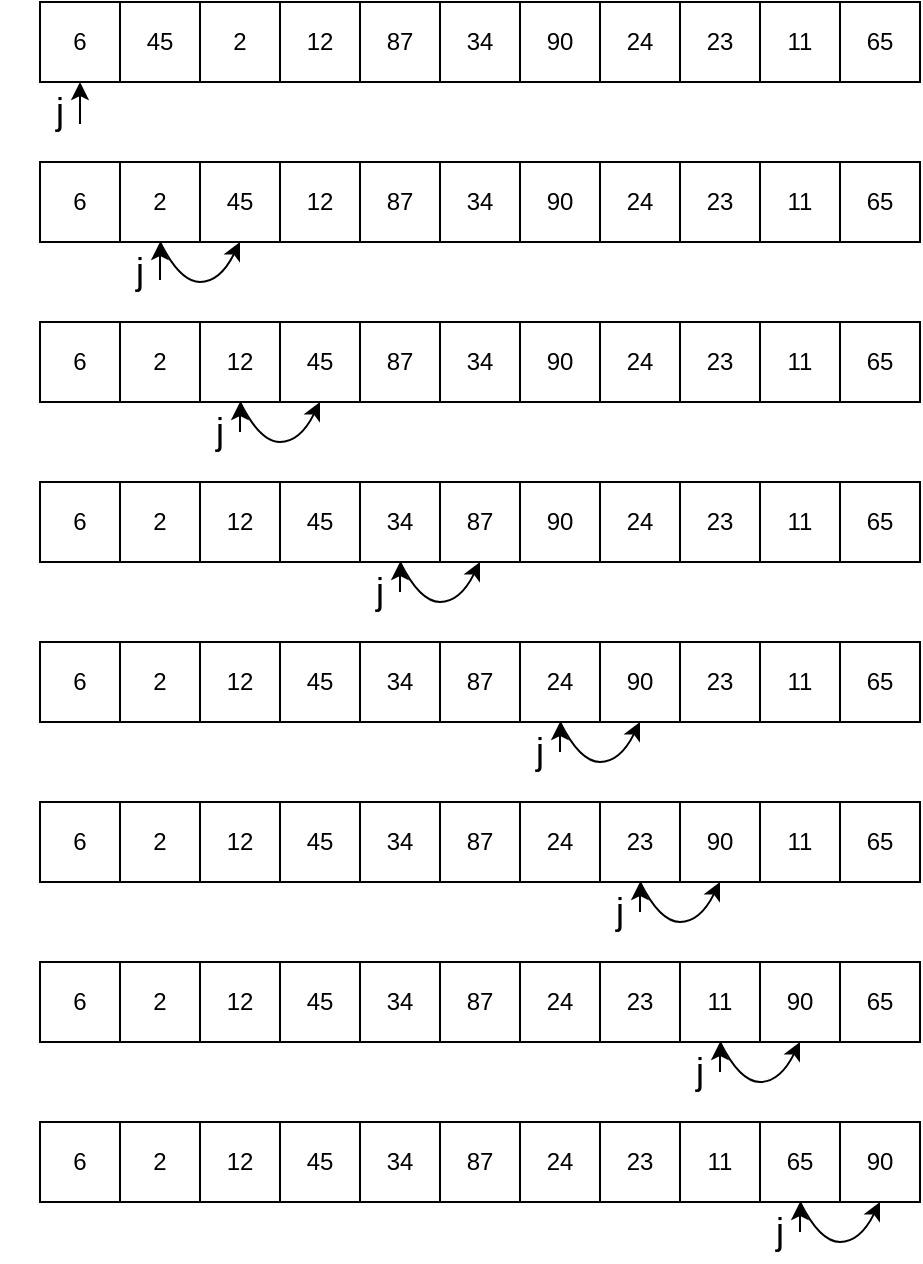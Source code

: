 <mxfile version="22.1.11" type="device">
  <diagram name="第 1 页" id="efOjo2NSJv9ou_Kd9kAT">
    <mxGraphModel dx="794" dy="519" grid="1" gridSize="10" guides="1" tooltips="1" connect="1" arrows="1" fold="1" page="1" pageScale="1" pageWidth="827" pageHeight="1169" math="0" shadow="0">
      <root>
        <mxCell id="0" />
        <mxCell id="1" parent="0" />
        <mxCell id="ma8efBDJHLA7c4171GIG-1" value="34" style="rounded=0;whiteSpace=wrap;html=1;fillColor=none;" vertex="1" parent="1">
          <mxGeometry x="120" y="200" width="440" height="40" as="geometry" />
        </mxCell>
        <mxCell id="ma8efBDJHLA7c4171GIG-2" value="6" style="rounded=0;whiteSpace=wrap;html=1;fillColor=none;" vertex="1" parent="1">
          <mxGeometry x="120" y="200" width="40" height="40" as="geometry" />
        </mxCell>
        <mxCell id="ma8efBDJHLA7c4171GIG-3" value="45" style="rounded=0;whiteSpace=wrap;html=1;fillColor=none;" vertex="1" parent="1">
          <mxGeometry x="160" y="200" width="40" height="40" as="geometry" />
        </mxCell>
        <mxCell id="ma8efBDJHLA7c4171GIG-4" value="2" style="rounded=0;whiteSpace=wrap;html=1;fillColor=none;" vertex="1" parent="1">
          <mxGeometry x="200" y="200" width="40" height="40" as="geometry" />
        </mxCell>
        <mxCell id="ma8efBDJHLA7c4171GIG-5" value="12" style="rounded=0;whiteSpace=wrap;html=1;fillColor=none;" vertex="1" parent="1">
          <mxGeometry x="240" y="200" width="40" height="40" as="geometry" />
        </mxCell>
        <mxCell id="ma8efBDJHLA7c4171GIG-6" value="87" style="rounded=0;whiteSpace=wrap;html=1;fillColor=none;" vertex="1" parent="1">
          <mxGeometry x="280" y="200" width="40" height="40" as="geometry" />
        </mxCell>
        <mxCell id="ma8efBDJHLA7c4171GIG-7" value="90" style="rounded=0;whiteSpace=wrap;html=1;fillColor=none;" vertex="1" parent="1">
          <mxGeometry x="360" y="200" width="40" height="40" as="geometry" />
        </mxCell>
        <mxCell id="ma8efBDJHLA7c4171GIG-8" value="23" style="rounded=0;whiteSpace=wrap;html=1;fillColor=none;" vertex="1" parent="1">
          <mxGeometry x="440" y="200" width="40" height="40" as="geometry" />
        </mxCell>
        <mxCell id="ma8efBDJHLA7c4171GIG-9" value="65" style="rounded=0;whiteSpace=wrap;html=1;fillColor=none;" vertex="1" parent="1">
          <mxGeometry x="520" y="200" width="40" height="40" as="geometry" />
        </mxCell>
        <mxCell id="ma8efBDJHLA7c4171GIG-10" value="24" style="rounded=0;whiteSpace=wrap;html=1;fillColor=none;" vertex="1" parent="1">
          <mxGeometry x="400" y="200" width="40" height="40" as="geometry" />
        </mxCell>
        <mxCell id="ma8efBDJHLA7c4171GIG-11" value="11" style="rounded=0;whiteSpace=wrap;html=1;fillColor=none;" vertex="1" parent="1">
          <mxGeometry x="480" y="200" width="40" height="40" as="geometry" />
        </mxCell>
        <mxCell id="ma8efBDJHLA7c4171GIG-14" style="edgeStyle=orthogonalEdgeStyle;rounded=0;orthogonalLoop=1;jettySize=auto;html=1;entryX=0.5;entryY=1;entryDx=0;entryDy=0;" edge="1" parent="1" target="ma8efBDJHLA7c4171GIG-2">
          <mxGeometry relative="1" as="geometry">
            <mxPoint x="140" y="261" as="sourcePoint" />
            <mxPoint x="180" y="268" as="targetPoint" />
          </mxGeometry>
        </mxCell>
        <mxCell id="ma8efBDJHLA7c4171GIG-15" value="&lt;font style=&quot;font-size: 18px;&quot;&gt;j&lt;/font&gt;" style="text;html=1;strokeColor=none;fillColor=none;align=center;verticalAlign=middle;whiteSpace=wrap;rounded=0;" vertex="1" parent="1">
          <mxGeometry x="100" y="240" width="60" height="30" as="geometry" />
        </mxCell>
        <mxCell id="ma8efBDJHLA7c4171GIG-16" value="34" style="rounded=0;whiteSpace=wrap;html=1;fillColor=none;" vertex="1" parent="1">
          <mxGeometry x="120" y="280" width="440" height="40" as="geometry" />
        </mxCell>
        <mxCell id="ma8efBDJHLA7c4171GIG-17" value="6" style="rounded=0;whiteSpace=wrap;html=1;fillColor=none;" vertex="1" parent="1">
          <mxGeometry x="120" y="280" width="40" height="40" as="geometry" />
        </mxCell>
        <mxCell id="ma8efBDJHLA7c4171GIG-18" value="2" style="rounded=0;whiteSpace=wrap;html=1;fillColor=none;" vertex="1" parent="1">
          <mxGeometry x="160" y="280" width="40" height="40" as="geometry" />
        </mxCell>
        <mxCell id="ma8efBDJHLA7c4171GIG-19" value="45" style="rounded=0;whiteSpace=wrap;html=1;fillColor=none;" vertex="1" parent="1">
          <mxGeometry x="200" y="280" width="40" height="40" as="geometry" />
        </mxCell>
        <mxCell id="ma8efBDJHLA7c4171GIG-20" value="12" style="rounded=0;whiteSpace=wrap;html=1;fillColor=none;" vertex="1" parent="1">
          <mxGeometry x="240" y="280" width="40" height="40" as="geometry" />
        </mxCell>
        <mxCell id="ma8efBDJHLA7c4171GIG-21" value="87" style="rounded=0;whiteSpace=wrap;html=1;fillColor=none;" vertex="1" parent="1">
          <mxGeometry x="280" y="280" width="40" height="40" as="geometry" />
        </mxCell>
        <mxCell id="ma8efBDJHLA7c4171GIG-22" value="90" style="rounded=0;whiteSpace=wrap;html=1;fillColor=none;" vertex="1" parent="1">
          <mxGeometry x="360" y="280" width="40" height="40" as="geometry" />
        </mxCell>
        <mxCell id="ma8efBDJHLA7c4171GIG-23" value="23" style="rounded=0;whiteSpace=wrap;html=1;fillColor=none;" vertex="1" parent="1">
          <mxGeometry x="440" y="280" width="40" height="40" as="geometry" />
        </mxCell>
        <mxCell id="ma8efBDJHLA7c4171GIG-24" value="65" style="rounded=0;whiteSpace=wrap;html=1;fillColor=none;" vertex="1" parent="1">
          <mxGeometry x="520" y="280" width="40" height="40" as="geometry" />
        </mxCell>
        <mxCell id="ma8efBDJHLA7c4171GIG-25" value="24" style="rounded=0;whiteSpace=wrap;html=1;fillColor=none;" vertex="1" parent="1">
          <mxGeometry x="400" y="280" width="40" height="40" as="geometry" />
        </mxCell>
        <mxCell id="ma8efBDJHLA7c4171GIG-26" value="11" style="rounded=0;whiteSpace=wrap;html=1;fillColor=none;" vertex="1" parent="1">
          <mxGeometry x="480" y="280" width="40" height="40" as="geometry" />
        </mxCell>
        <mxCell id="ma8efBDJHLA7c4171GIG-29" value="" style="endArrow=classic;html=1;rounded=0;entryX=0.5;entryY=1;entryDx=0;entryDy=0;" edge="1" parent="1" target="ma8efBDJHLA7c4171GIG-18">
          <mxGeometry width="50" height="50" relative="1" as="geometry">
            <mxPoint x="180" y="339" as="sourcePoint" />
            <mxPoint x="430" y="220" as="targetPoint" />
          </mxGeometry>
        </mxCell>
        <mxCell id="ma8efBDJHLA7c4171GIG-30" value="&lt;font style=&quot;font-size: 18px;&quot;&gt;j&lt;/font&gt;" style="text;html=1;strokeColor=none;fillColor=none;align=center;verticalAlign=middle;whiteSpace=wrap;rounded=0;" vertex="1" parent="1">
          <mxGeometry x="160" y="320" width="20" height="30" as="geometry" />
        </mxCell>
        <mxCell id="ma8efBDJHLA7c4171GIG-36" value="" style="curved=1;endArrow=classic;html=1;rounded=0;exitX=0.5;exitY=1;exitDx=0;exitDy=0;entryX=0.5;entryY=1;entryDx=0;entryDy=0;" edge="1" parent="1" source="ma8efBDJHLA7c4171GIG-18" target="ma8efBDJHLA7c4171GIG-19">
          <mxGeometry width="50" height="50" relative="1" as="geometry">
            <mxPoint x="270" y="340" as="sourcePoint" />
            <mxPoint x="430" y="250" as="targetPoint" />
            <Array as="points">
              <mxPoint x="190" y="340" />
              <mxPoint x="210" y="340" />
            </Array>
          </mxGeometry>
        </mxCell>
        <mxCell id="ma8efBDJHLA7c4171GIG-38" value="34" style="rounded=0;whiteSpace=wrap;html=1;fillColor=none;" vertex="1" parent="1">
          <mxGeometry x="120" y="360" width="440" height="40" as="geometry" />
        </mxCell>
        <mxCell id="ma8efBDJHLA7c4171GIG-39" value="6" style="rounded=0;whiteSpace=wrap;html=1;fillColor=none;" vertex="1" parent="1">
          <mxGeometry x="120" y="360" width="40" height="40" as="geometry" />
        </mxCell>
        <mxCell id="ma8efBDJHLA7c4171GIG-40" value="2" style="rounded=0;whiteSpace=wrap;html=1;fillColor=none;" vertex="1" parent="1">
          <mxGeometry x="160" y="360" width="40" height="40" as="geometry" />
        </mxCell>
        <mxCell id="ma8efBDJHLA7c4171GIG-41" value="12" style="rounded=0;whiteSpace=wrap;html=1;fillColor=none;" vertex="1" parent="1">
          <mxGeometry x="200" y="360" width="40" height="40" as="geometry" />
        </mxCell>
        <mxCell id="ma8efBDJHLA7c4171GIG-42" value="45" style="rounded=0;whiteSpace=wrap;html=1;fillColor=none;" vertex="1" parent="1">
          <mxGeometry x="240" y="360" width="40" height="40" as="geometry" />
        </mxCell>
        <mxCell id="ma8efBDJHLA7c4171GIG-43" value="87" style="rounded=0;whiteSpace=wrap;html=1;fillColor=none;" vertex="1" parent="1">
          <mxGeometry x="280" y="360" width="40" height="40" as="geometry" />
        </mxCell>
        <mxCell id="ma8efBDJHLA7c4171GIG-44" value="90" style="rounded=0;whiteSpace=wrap;html=1;fillColor=none;" vertex="1" parent="1">
          <mxGeometry x="360" y="360" width="40" height="40" as="geometry" />
        </mxCell>
        <mxCell id="ma8efBDJHLA7c4171GIG-45" value="23" style="rounded=0;whiteSpace=wrap;html=1;fillColor=none;" vertex="1" parent="1">
          <mxGeometry x="440" y="360" width="40" height="40" as="geometry" />
        </mxCell>
        <mxCell id="ma8efBDJHLA7c4171GIG-46" value="65" style="rounded=0;whiteSpace=wrap;html=1;fillColor=none;" vertex="1" parent="1">
          <mxGeometry x="520" y="360" width="40" height="40" as="geometry" />
        </mxCell>
        <mxCell id="ma8efBDJHLA7c4171GIG-47" value="24" style="rounded=0;whiteSpace=wrap;html=1;fillColor=none;" vertex="1" parent="1">
          <mxGeometry x="400" y="360" width="40" height="40" as="geometry" />
        </mxCell>
        <mxCell id="ma8efBDJHLA7c4171GIG-48" value="11" style="rounded=0;whiteSpace=wrap;html=1;fillColor=none;" vertex="1" parent="1">
          <mxGeometry x="480" y="360" width="40" height="40" as="geometry" />
        </mxCell>
        <mxCell id="ma8efBDJHLA7c4171GIG-49" value="" style="endArrow=classic;html=1;rounded=0;entryX=1;entryY=0;entryDx=0;entryDy=0;exitX=1;exitY=0.5;exitDx=0;exitDy=0;" edge="1" parent="1" target="ma8efBDJHLA7c4171GIG-50" source="ma8efBDJHLA7c4171GIG-50">
          <mxGeometry width="50" height="50" relative="1" as="geometry">
            <mxPoint x="180" y="419" as="sourcePoint" />
            <mxPoint x="430" y="300" as="targetPoint" />
          </mxGeometry>
        </mxCell>
        <mxCell id="ma8efBDJHLA7c4171GIG-50" value="&lt;font style=&quot;font-size: 18px;&quot;&gt;j&lt;/font&gt;" style="text;html=1;strokeColor=none;fillColor=none;align=center;verticalAlign=middle;whiteSpace=wrap;rounded=0;" vertex="1" parent="1">
          <mxGeometry x="200" y="400" width="20" height="30" as="geometry" />
        </mxCell>
        <mxCell id="ma8efBDJHLA7c4171GIG-51" value="" style="curved=1;endArrow=classic;html=1;rounded=0;exitX=0.5;exitY=1;exitDx=0;exitDy=0;entryX=0.5;entryY=1;entryDx=0;entryDy=0;" edge="1" parent="1" source="ma8efBDJHLA7c4171GIG-41" target="ma8efBDJHLA7c4171GIG-42">
          <mxGeometry width="50" height="50" relative="1" as="geometry">
            <mxPoint x="270" y="420" as="sourcePoint" />
            <mxPoint x="430" y="330" as="targetPoint" />
            <Array as="points">
              <mxPoint x="230" y="420" />
              <mxPoint x="250" y="420" />
            </Array>
          </mxGeometry>
        </mxCell>
        <mxCell id="ma8efBDJHLA7c4171GIG-52" value="87" style="rounded=0;whiteSpace=wrap;html=1;fillColor=none;" vertex="1" parent="1">
          <mxGeometry x="120" y="440" width="440" height="40" as="geometry" />
        </mxCell>
        <mxCell id="ma8efBDJHLA7c4171GIG-53" value="6" style="rounded=0;whiteSpace=wrap;html=1;fillColor=none;" vertex="1" parent="1">
          <mxGeometry x="120" y="440" width="40" height="40" as="geometry" />
        </mxCell>
        <mxCell id="ma8efBDJHLA7c4171GIG-54" value="2" style="rounded=0;whiteSpace=wrap;html=1;fillColor=none;" vertex="1" parent="1">
          <mxGeometry x="160" y="440" width="40" height="40" as="geometry" />
        </mxCell>
        <mxCell id="ma8efBDJHLA7c4171GIG-55" value="12" style="rounded=0;whiteSpace=wrap;html=1;fillColor=none;" vertex="1" parent="1">
          <mxGeometry x="200" y="440" width="40" height="40" as="geometry" />
        </mxCell>
        <mxCell id="ma8efBDJHLA7c4171GIG-56" value="45" style="rounded=0;whiteSpace=wrap;html=1;fillColor=none;" vertex="1" parent="1">
          <mxGeometry x="240" y="440" width="40" height="40" as="geometry" />
        </mxCell>
        <mxCell id="ma8efBDJHLA7c4171GIG-57" value="34" style="rounded=0;whiteSpace=wrap;html=1;fillColor=none;" vertex="1" parent="1">
          <mxGeometry x="280" y="440" width="40" height="40" as="geometry" />
        </mxCell>
        <mxCell id="ma8efBDJHLA7c4171GIG-58" value="90" style="rounded=0;whiteSpace=wrap;html=1;fillColor=none;" vertex="1" parent="1">
          <mxGeometry x="360" y="440" width="40" height="40" as="geometry" />
        </mxCell>
        <mxCell id="ma8efBDJHLA7c4171GIG-59" value="23" style="rounded=0;whiteSpace=wrap;html=1;fillColor=none;" vertex="1" parent="1">
          <mxGeometry x="440" y="440" width="40" height="40" as="geometry" />
        </mxCell>
        <mxCell id="ma8efBDJHLA7c4171GIG-60" value="65" style="rounded=0;whiteSpace=wrap;html=1;fillColor=none;" vertex="1" parent="1">
          <mxGeometry x="520" y="440" width="40" height="40" as="geometry" />
        </mxCell>
        <mxCell id="ma8efBDJHLA7c4171GIG-61" value="24" style="rounded=0;whiteSpace=wrap;html=1;fillColor=none;" vertex="1" parent="1">
          <mxGeometry x="400" y="440" width="40" height="40" as="geometry" />
        </mxCell>
        <mxCell id="ma8efBDJHLA7c4171GIG-62" value="11" style="rounded=0;whiteSpace=wrap;html=1;fillColor=none;" vertex="1" parent="1">
          <mxGeometry x="480" y="440" width="40" height="40" as="geometry" />
        </mxCell>
        <mxCell id="ma8efBDJHLA7c4171GIG-63" value="" style="endArrow=classic;html=1;rounded=0;entryX=1;entryY=0;entryDx=0;entryDy=0;exitX=1;exitY=0.5;exitDx=0;exitDy=0;" edge="1" parent="1" source="ma8efBDJHLA7c4171GIG-64" target="ma8efBDJHLA7c4171GIG-64">
          <mxGeometry width="50" height="50" relative="1" as="geometry">
            <mxPoint x="180" y="499" as="sourcePoint" />
            <mxPoint x="430" y="380" as="targetPoint" />
          </mxGeometry>
        </mxCell>
        <mxCell id="ma8efBDJHLA7c4171GIG-64" value="&lt;font style=&quot;font-size: 18px;&quot;&gt;j&lt;/font&gt;" style="text;html=1;strokeColor=none;fillColor=none;align=center;verticalAlign=middle;whiteSpace=wrap;rounded=0;" vertex="1" parent="1">
          <mxGeometry x="280" y="480" width="20" height="30" as="geometry" />
        </mxCell>
        <mxCell id="ma8efBDJHLA7c4171GIG-65" value="" style="curved=1;endArrow=classic;html=1;rounded=0;exitX=0.5;exitY=1;exitDx=0;exitDy=0;entryX=0.5;entryY=1;entryDx=0;entryDy=0;" edge="1" parent="1" source="ma8efBDJHLA7c4171GIG-57" target="ma8efBDJHLA7c4171GIG-52">
          <mxGeometry width="50" height="50" relative="1" as="geometry">
            <mxPoint x="270" y="500" as="sourcePoint" />
            <mxPoint x="430" y="410" as="targetPoint" />
            <Array as="points">
              <mxPoint x="310" y="500" />
              <mxPoint x="330" y="500" />
            </Array>
          </mxGeometry>
        </mxCell>
        <mxCell id="ma8efBDJHLA7c4171GIG-67" value="87" style="rounded=0;whiteSpace=wrap;html=1;fillColor=none;" vertex="1" parent="1">
          <mxGeometry x="120" y="520" width="440" height="40" as="geometry" />
        </mxCell>
        <mxCell id="ma8efBDJHLA7c4171GIG-68" value="6" style="rounded=0;whiteSpace=wrap;html=1;fillColor=none;" vertex="1" parent="1">
          <mxGeometry x="120" y="520" width="40" height="40" as="geometry" />
        </mxCell>
        <mxCell id="ma8efBDJHLA7c4171GIG-69" value="2" style="rounded=0;whiteSpace=wrap;html=1;fillColor=none;" vertex="1" parent="1">
          <mxGeometry x="160" y="520" width="40" height="40" as="geometry" />
        </mxCell>
        <mxCell id="ma8efBDJHLA7c4171GIG-70" value="12" style="rounded=0;whiteSpace=wrap;html=1;fillColor=none;" vertex="1" parent="1">
          <mxGeometry x="200" y="520" width="40" height="40" as="geometry" />
        </mxCell>
        <mxCell id="ma8efBDJHLA7c4171GIG-71" value="45" style="rounded=0;whiteSpace=wrap;html=1;fillColor=none;" vertex="1" parent="1">
          <mxGeometry x="240" y="520" width="40" height="40" as="geometry" />
        </mxCell>
        <mxCell id="ma8efBDJHLA7c4171GIG-72" value="34" style="rounded=0;whiteSpace=wrap;html=1;fillColor=none;" vertex="1" parent="1">
          <mxGeometry x="280" y="520" width="40" height="40" as="geometry" />
        </mxCell>
        <mxCell id="ma8efBDJHLA7c4171GIG-73" value="24" style="rounded=0;whiteSpace=wrap;html=1;fillColor=none;" vertex="1" parent="1">
          <mxGeometry x="360" y="520" width="40" height="40" as="geometry" />
        </mxCell>
        <mxCell id="ma8efBDJHLA7c4171GIG-74" value="23" style="rounded=0;whiteSpace=wrap;html=1;fillColor=none;" vertex="1" parent="1">
          <mxGeometry x="440" y="520" width="40" height="40" as="geometry" />
        </mxCell>
        <mxCell id="ma8efBDJHLA7c4171GIG-75" value="65" style="rounded=0;whiteSpace=wrap;html=1;fillColor=none;" vertex="1" parent="1">
          <mxGeometry x="520" y="520" width="40" height="40" as="geometry" />
        </mxCell>
        <mxCell id="ma8efBDJHLA7c4171GIG-76" value="90" style="rounded=0;whiteSpace=wrap;html=1;fillColor=none;" vertex="1" parent="1">
          <mxGeometry x="400" y="520" width="40" height="40" as="geometry" />
        </mxCell>
        <mxCell id="ma8efBDJHLA7c4171GIG-77" value="11" style="rounded=0;whiteSpace=wrap;html=1;fillColor=none;" vertex="1" parent="1">
          <mxGeometry x="480" y="520" width="40" height="40" as="geometry" />
        </mxCell>
        <mxCell id="ma8efBDJHLA7c4171GIG-78" value="" style="endArrow=classic;html=1;rounded=0;entryX=1;entryY=0;entryDx=0;entryDy=0;exitX=1;exitY=0.5;exitDx=0;exitDy=0;" edge="1" parent="1" source="ma8efBDJHLA7c4171GIG-79" target="ma8efBDJHLA7c4171GIG-79">
          <mxGeometry width="50" height="50" relative="1" as="geometry">
            <mxPoint x="180" y="579" as="sourcePoint" />
            <mxPoint x="430" y="460" as="targetPoint" />
          </mxGeometry>
        </mxCell>
        <mxCell id="ma8efBDJHLA7c4171GIG-79" value="&lt;font style=&quot;font-size: 18px;&quot;&gt;j&lt;/font&gt;" style="text;html=1;strokeColor=none;fillColor=none;align=center;verticalAlign=middle;whiteSpace=wrap;rounded=0;" vertex="1" parent="1">
          <mxGeometry x="360" y="560" width="20" height="30" as="geometry" />
        </mxCell>
        <mxCell id="ma8efBDJHLA7c4171GIG-80" value="" style="curved=1;endArrow=classic;html=1;rounded=0;exitX=1;exitY=0;exitDx=0;exitDy=0;entryX=0.5;entryY=1;entryDx=0;entryDy=0;" edge="1" parent="1" source="ma8efBDJHLA7c4171GIG-79" target="ma8efBDJHLA7c4171GIG-76">
          <mxGeometry width="50" height="50" relative="1" as="geometry">
            <mxPoint x="270" y="580" as="sourcePoint" />
            <mxPoint x="430" y="490" as="targetPoint" />
            <Array as="points">
              <mxPoint x="390" y="580" />
              <mxPoint x="410" y="580" />
            </Array>
          </mxGeometry>
        </mxCell>
        <mxCell id="ma8efBDJHLA7c4171GIG-81" value="87" style="rounded=0;whiteSpace=wrap;html=1;fillColor=none;" vertex="1" parent="1">
          <mxGeometry x="120" y="600" width="440" height="40" as="geometry" />
        </mxCell>
        <mxCell id="ma8efBDJHLA7c4171GIG-82" value="6" style="rounded=0;whiteSpace=wrap;html=1;fillColor=none;" vertex="1" parent="1">
          <mxGeometry x="120" y="600" width="40" height="40" as="geometry" />
        </mxCell>
        <mxCell id="ma8efBDJHLA7c4171GIG-83" value="2" style="rounded=0;whiteSpace=wrap;html=1;fillColor=none;" vertex="1" parent="1">
          <mxGeometry x="160" y="600" width="40" height="40" as="geometry" />
        </mxCell>
        <mxCell id="ma8efBDJHLA7c4171GIG-84" value="12" style="rounded=0;whiteSpace=wrap;html=1;fillColor=none;" vertex="1" parent="1">
          <mxGeometry x="200" y="600" width="40" height="40" as="geometry" />
        </mxCell>
        <mxCell id="ma8efBDJHLA7c4171GIG-85" value="45" style="rounded=0;whiteSpace=wrap;html=1;fillColor=none;" vertex="1" parent="1">
          <mxGeometry x="240" y="600" width="40" height="40" as="geometry" />
        </mxCell>
        <mxCell id="ma8efBDJHLA7c4171GIG-86" value="34" style="rounded=0;whiteSpace=wrap;html=1;fillColor=none;" vertex="1" parent="1">
          <mxGeometry x="280" y="600" width="40" height="40" as="geometry" />
        </mxCell>
        <mxCell id="ma8efBDJHLA7c4171GIG-87" value="24" style="rounded=0;whiteSpace=wrap;html=1;fillColor=none;" vertex="1" parent="1">
          <mxGeometry x="360" y="600" width="40" height="40" as="geometry" />
        </mxCell>
        <mxCell id="ma8efBDJHLA7c4171GIG-88" value="90" style="rounded=0;whiteSpace=wrap;html=1;fillColor=none;" vertex="1" parent="1">
          <mxGeometry x="440" y="600" width="40" height="40" as="geometry" />
        </mxCell>
        <mxCell id="ma8efBDJHLA7c4171GIG-89" value="65" style="rounded=0;whiteSpace=wrap;html=1;fillColor=none;" vertex="1" parent="1">
          <mxGeometry x="520" y="600" width="40" height="40" as="geometry" />
        </mxCell>
        <mxCell id="ma8efBDJHLA7c4171GIG-90" value="23" style="rounded=0;whiteSpace=wrap;html=1;fillColor=none;" vertex="1" parent="1">
          <mxGeometry x="400" y="600" width="40" height="40" as="geometry" />
        </mxCell>
        <mxCell id="ma8efBDJHLA7c4171GIG-91" value="11" style="rounded=0;whiteSpace=wrap;html=1;fillColor=none;" vertex="1" parent="1">
          <mxGeometry x="480" y="600" width="40" height="40" as="geometry" />
        </mxCell>
        <mxCell id="ma8efBDJHLA7c4171GIG-92" value="" style="endArrow=classic;html=1;rounded=0;entryX=1;entryY=0;entryDx=0;entryDy=0;exitX=1;exitY=0.5;exitDx=0;exitDy=0;" edge="1" parent="1" source="ma8efBDJHLA7c4171GIG-93" target="ma8efBDJHLA7c4171GIG-93">
          <mxGeometry width="50" height="50" relative="1" as="geometry">
            <mxPoint x="180" y="659" as="sourcePoint" />
            <mxPoint x="430" y="540" as="targetPoint" />
          </mxGeometry>
        </mxCell>
        <mxCell id="ma8efBDJHLA7c4171GIG-93" value="&lt;font style=&quot;font-size: 18px;&quot;&gt;j&lt;/font&gt;" style="text;html=1;strokeColor=none;fillColor=none;align=center;verticalAlign=middle;whiteSpace=wrap;rounded=0;" vertex="1" parent="1">
          <mxGeometry x="400" y="640" width="20" height="30" as="geometry" />
        </mxCell>
        <mxCell id="ma8efBDJHLA7c4171GIG-94" value="" style="curved=1;endArrow=classic;html=1;rounded=0;exitX=0.5;exitY=1;exitDx=0;exitDy=0;entryX=0.5;entryY=1;entryDx=0;entryDy=0;" edge="1" parent="1" source="ma8efBDJHLA7c4171GIG-90" target="ma8efBDJHLA7c4171GIG-88">
          <mxGeometry width="50" height="50" relative="1" as="geometry">
            <mxPoint x="270" y="660" as="sourcePoint" />
            <mxPoint x="430" y="570" as="targetPoint" />
            <Array as="points">
              <mxPoint x="430" y="660" />
              <mxPoint x="450" y="660" />
            </Array>
          </mxGeometry>
        </mxCell>
        <mxCell id="ma8efBDJHLA7c4171GIG-98" value="" style="group" vertex="1" connectable="0" parent="1">
          <mxGeometry x="440" y="720" width="50" height="30" as="geometry" />
        </mxCell>
        <mxCell id="ma8efBDJHLA7c4171GIG-95" value="" style="endArrow=classic;html=1;rounded=0;entryX=1;entryY=0;entryDx=0;entryDy=0;exitX=1;exitY=0.5;exitDx=0;exitDy=0;" edge="1" parent="ma8efBDJHLA7c4171GIG-98" source="ma8efBDJHLA7c4171GIG-96" target="ma8efBDJHLA7c4171GIG-96">
          <mxGeometry width="50" height="50" relative="1" as="geometry">
            <mxPoint x="-220" y="19" as="sourcePoint" />
            <mxPoint x="30" y="-100" as="targetPoint" />
          </mxGeometry>
        </mxCell>
        <mxCell id="ma8efBDJHLA7c4171GIG-96" value="&lt;font style=&quot;font-size: 18px;&quot;&gt;j&lt;/font&gt;" style="text;html=1;strokeColor=none;fillColor=none;align=center;verticalAlign=middle;whiteSpace=wrap;rounded=0;" vertex="1" parent="ma8efBDJHLA7c4171GIG-98">
          <mxGeometry width="20" height="30" as="geometry" />
        </mxCell>
        <mxCell id="ma8efBDJHLA7c4171GIG-97" value="" style="curved=1;endArrow=classic;html=1;rounded=0;exitX=0.5;exitY=1;exitDx=0;exitDy=0;entryX=0.5;entryY=1;entryDx=0;entryDy=0;" edge="1" parent="ma8efBDJHLA7c4171GIG-98">
          <mxGeometry width="50" height="50" relative="1" as="geometry">
            <mxPoint x="20" as="sourcePoint" />
            <mxPoint x="60" as="targetPoint" />
            <Array as="points">
              <mxPoint x="30" y="20" />
              <mxPoint x="50" y="20" />
            </Array>
          </mxGeometry>
        </mxCell>
        <mxCell id="ma8efBDJHLA7c4171GIG-99" value="87" style="rounded=0;whiteSpace=wrap;html=1;fillColor=none;" vertex="1" parent="1">
          <mxGeometry x="120" y="680" width="440" height="40" as="geometry" />
        </mxCell>
        <mxCell id="ma8efBDJHLA7c4171GIG-100" value="6" style="rounded=0;whiteSpace=wrap;html=1;fillColor=none;" vertex="1" parent="1">
          <mxGeometry x="120" y="680" width="40" height="40" as="geometry" />
        </mxCell>
        <mxCell id="ma8efBDJHLA7c4171GIG-101" value="2" style="rounded=0;whiteSpace=wrap;html=1;fillColor=none;" vertex="1" parent="1">
          <mxGeometry x="160" y="680" width="40" height="40" as="geometry" />
        </mxCell>
        <mxCell id="ma8efBDJHLA7c4171GIG-102" value="12" style="rounded=0;whiteSpace=wrap;html=1;fillColor=none;" vertex="1" parent="1">
          <mxGeometry x="200" y="680" width="40" height="40" as="geometry" />
        </mxCell>
        <mxCell id="ma8efBDJHLA7c4171GIG-103" value="45" style="rounded=0;whiteSpace=wrap;html=1;fillColor=none;" vertex="1" parent="1">
          <mxGeometry x="240" y="680" width="40" height="40" as="geometry" />
        </mxCell>
        <mxCell id="ma8efBDJHLA7c4171GIG-104" value="34" style="rounded=0;whiteSpace=wrap;html=1;fillColor=none;" vertex="1" parent="1">
          <mxGeometry x="280" y="680" width="40" height="40" as="geometry" />
        </mxCell>
        <mxCell id="ma8efBDJHLA7c4171GIG-105" value="24" style="rounded=0;whiteSpace=wrap;html=1;fillColor=none;" vertex="1" parent="1">
          <mxGeometry x="360" y="680" width="40" height="40" as="geometry" />
        </mxCell>
        <mxCell id="ma8efBDJHLA7c4171GIG-106" value="11" style="rounded=0;whiteSpace=wrap;html=1;fillColor=none;" vertex="1" parent="1">
          <mxGeometry x="440" y="680" width="40" height="40" as="geometry" />
        </mxCell>
        <mxCell id="ma8efBDJHLA7c4171GIG-107" value="65" style="rounded=0;whiteSpace=wrap;html=1;fillColor=none;" vertex="1" parent="1">
          <mxGeometry x="520" y="680" width="40" height="40" as="geometry" />
        </mxCell>
        <mxCell id="ma8efBDJHLA7c4171GIG-108" value="23" style="rounded=0;whiteSpace=wrap;html=1;fillColor=none;" vertex="1" parent="1">
          <mxGeometry x="400" y="680" width="40" height="40" as="geometry" />
        </mxCell>
        <mxCell id="ma8efBDJHLA7c4171GIG-109" value="90" style="rounded=0;whiteSpace=wrap;html=1;fillColor=none;" vertex="1" parent="1">
          <mxGeometry x="480" y="680" width="40" height="40" as="geometry" />
        </mxCell>
        <mxCell id="ma8efBDJHLA7c4171GIG-113" value="" style="group" vertex="1" connectable="0" parent="1">
          <mxGeometry x="480" y="800" width="50" height="30" as="geometry" />
        </mxCell>
        <mxCell id="ma8efBDJHLA7c4171GIG-114" value="" style="endArrow=classic;html=1;rounded=0;entryX=1;entryY=0;entryDx=0;entryDy=0;exitX=1;exitY=0.5;exitDx=0;exitDy=0;" edge="1" parent="ma8efBDJHLA7c4171GIG-113" source="ma8efBDJHLA7c4171GIG-115" target="ma8efBDJHLA7c4171GIG-115">
          <mxGeometry width="50" height="50" relative="1" as="geometry">
            <mxPoint x="-220" y="19" as="sourcePoint" />
            <mxPoint x="30" y="-100" as="targetPoint" />
          </mxGeometry>
        </mxCell>
        <mxCell id="ma8efBDJHLA7c4171GIG-115" value="&lt;font style=&quot;font-size: 18px;&quot;&gt;j&lt;/font&gt;" style="text;html=1;strokeColor=none;fillColor=none;align=center;verticalAlign=middle;whiteSpace=wrap;rounded=0;" vertex="1" parent="ma8efBDJHLA7c4171GIG-113">
          <mxGeometry width="20" height="30" as="geometry" />
        </mxCell>
        <mxCell id="ma8efBDJHLA7c4171GIG-116" value="" style="curved=1;endArrow=classic;html=1;rounded=0;exitX=0.5;exitY=1;exitDx=0;exitDy=0;entryX=0.5;entryY=1;entryDx=0;entryDy=0;" edge="1" parent="ma8efBDJHLA7c4171GIG-113">
          <mxGeometry width="50" height="50" relative="1" as="geometry">
            <mxPoint x="20" as="sourcePoint" />
            <mxPoint x="60" as="targetPoint" />
            <Array as="points">
              <mxPoint x="30" y="20" />
              <mxPoint x="50" y="20" />
            </Array>
          </mxGeometry>
        </mxCell>
        <mxCell id="ma8efBDJHLA7c4171GIG-117" value="87" style="rounded=0;whiteSpace=wrap;html=1;fillColor=none;" vertex="1" parent="1">
          <mxGeometry x="120" y="760" width="440" height="40" as="geometry" />
        </mxCell>
        <mxCell id="ma8efBDJHLA7c4171GIG-118" value="6" style="rounded=0;whiteSpace=wrap;html=1;fillColor=none;" vertex="1" parent="1">
          <mxGeometry x="120" y="760" width="40" height="40" as="geometry" />
        </mxCell>
        <mxCell id="ma8efBDJHLA7c4171GIG-119" value="2" style="rounded=0;whiteSpace=wrap;html=1;fillColor=none;" vertex="1" parent="1">
          <mxGeometry x="160" y="760" width="40" height="40" as="geometry" />
        </mxCell>
        <mxCell id="ma8efBDJHLA7c4171GIG-120" value="12" style="rounded=0;whiteSpace=wrap;html=1;fillColor=none;" vertex="1" parent="1">
          <mxGeometry x="200" y="760" width="40" height="40" as="geometry" />
        </mxCell>
        <mxCell id="ma8efBDJHLA7c4171GIG-121" value="45" style="rounded=0;whiteSpace=wrap;html=1;fillColor=none;" vertex="1" parent="1">
          <mxGeometry x="240" y="760" width="40" height="40" as="geometry" />
        </mxCell>
        <mxCell id="ma8efBDJHLA7c4171GIG-122" value="34" style="rounded=0;whiteSpace=wrap;html=1;fillColor=none;" vertex="1" parent="1">
          <mxGeometry x="280" y="760" width="40" height="40" as="geometry" />
        </mxCell>
        <mxCell id="ma8efBDJHLA7c4171GIG-123" value="24" style="rounded=0;whiteSpace=wrap;html=1;fillColor=none;" vertex="1" parent="1">
          <mxGeometry x="360" y="760" width="40" height="40" as="geometry" />
        </mxCell>
        <mxCell id="ma8efBDJHLA7c4171GIG-124" value="11" style="rounded=0;whiteSpace=wrap;html=1;fillColor=none;" vertex="1" parent="1">
          <mxGeometry x="440" y="760" width="40" height="40" as="geometry" />
        </mxCell>
        <mxCell id="ma8efBDJHLA7c4171GIG-125" value="90" style="rounded=0;whiteSpace=wrap;html=1;fillColor=none;" vertex="1" parent="1">
          <mxGeometry x="520" y="760" width="40" height="40" as="geometry" />
        </mxCell>
        <mxCell id="ma8efBDJHLA7c4171GIG-126" value="23" style="rounded=0;whiteSpace=wrap;html=1;fillColor=none;" vertex="1" parent="1">
          <mxGeometry x="400" y="760" width="40" height="40" as="geometry" />
        </mxCell>
        <mxCell id="ma8efBDJHLA7c4171GIG-127" value="65" style="rounded=0;whiteSpace=wrap;html=1;fillColor=none;" vertex="1" parent="1">
          <mxGeometry x="480" y="760" width="40" height="40" as="geometry" />
        </mxCell>
      </root>
    </mxGraphModel>
  </diagram>
</mxfile>

